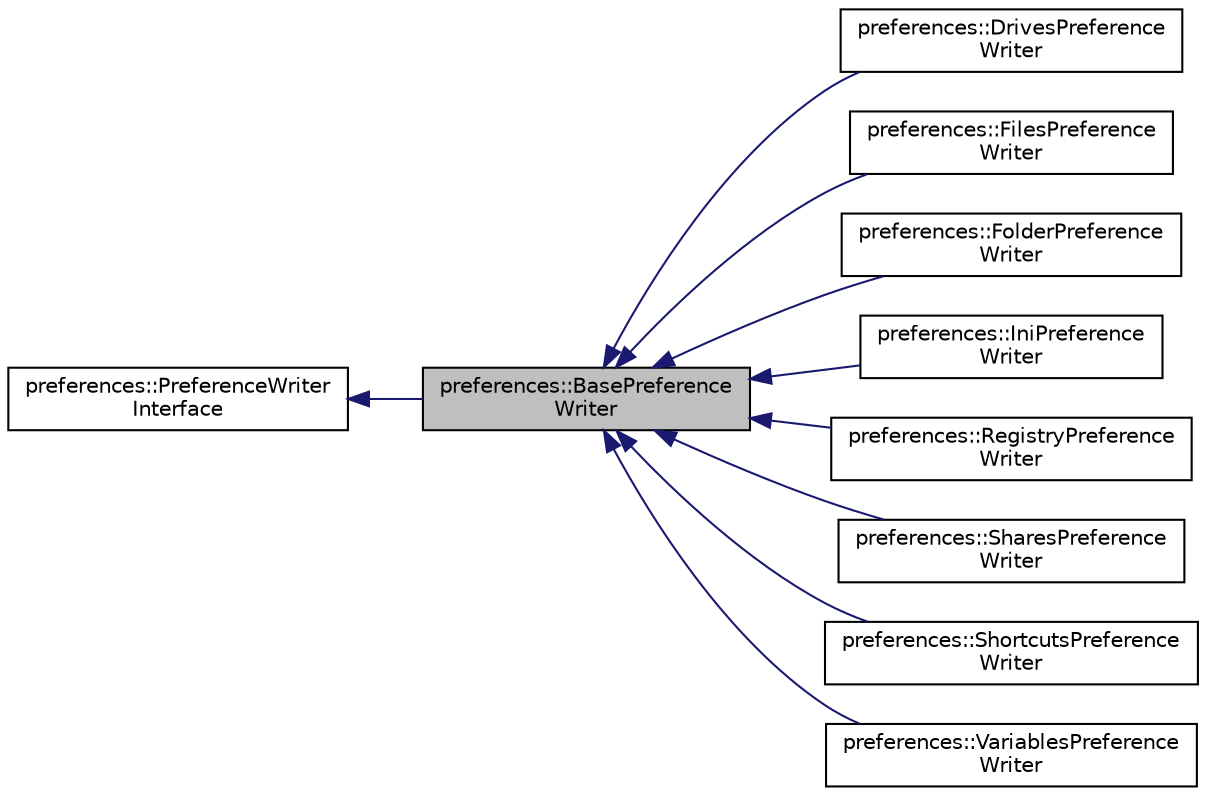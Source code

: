 digraph "preferences::BasePreferenceWriter"
{
 // LATEX_PDF_SIZE
  edge [fontname="Helvetica",fontsize="10",labelfontname="Helvetica",labelfontsize="10"];
  node [fontname="Helvetica",fontsize="10",shape=record];
  rankdir="LR";
  Node1 [label="preferences::BasePreference\lWriter",height=0.2,width=0.4,color="black", fillcolor="grey75", style="filled", fontcolor="black",tooltip=" "];
  Node2 -> Node1 [dir="back",color="midnightblue",fontsize="10",style="solid",fontname="Helvetica"];
  Node2 [label="preferences::PreferenceWriter\lInterface",height=0.2,width=0.4,color="black", fillcolor="white", style="filled",URL="$classpreferences_1_1_preference_writer_interface.html",tooltip=" "];
  Node1 -> Node3 [dir="back",color="midnightblue",fontsize="10",style="solid",fontname="Helvetica"];
  Node3 [label="preferences::DrivesPreference\lWriter",height=0.2,width=0.4,color="black", fillcolor="white", style="filled",URL="$classpreferences_1_1_drives_preference_writer.html",tooltip=" "];
  Node1 -> Node4 [dir="back",color="midnightblue",fontsize="10",style="solid",fontname="Helvetica"];
  Node4 [label="preferences::FilesPreference\lWriter",height=0.2,width=0.4,color="black", fillcolor="white", style="filled",URL="$classpreferences_1_1_files_preference_writer.html",tooltip=" "];
  Node1 -> Node5 [dir="back",color="midnightblue",fontsize="10",style="solid",fontname="Helvetica"];
  Node5 [label="preferences::FolderPreference\lWriter",height=0.2,width=0.4,color="black", fillcolor="white", style="filled",URL="$classpreferences_1_1_folder_preference_writer.html",tooltip=" "];
  Node1 -> Node6 [dir="back",color="midnightblue",fontsize="10",style="solid",fontname="Helvetica"];
  Node6 [label="preferences::IniPreference\lWriter",height=0.2,width=0.4,color="black", fillcolor="white", style="filled",URL="$classpreferences_1_1_ini_preference_writer.html",tooltip=" "];
  Node1 -> Node7 [dir="back",color="midnightblue",fontsize="10",style="solid",fontname="Helvetica"];
  Node7 [label="preferences::RegistryPreference\lWriter",height=0.2,width=0.4,color="black", fillcolor="white", style="filled",URL="$classpreferences_1_1_registry_preference_writer.html",tooltip=" "];
  Node1 -> Node8 [dir="back",color="midnightblue",fontsize="10",style="solid",fontname="Helvetica"];
  Node8 [label="preferences::SharesPreference\lWriter",height=0.2,width=0.4,color="black", fillcolor="white", style="filled",URL="$classpreferences_1_1_shares_preference_writer.html",tooltip=" "];
  Node1 -> Node9 [dir="back",color="midnightblue",fontsize="10",style="solid",fontname="Helvetica"];
  Node9 [label="preferences::ShortcutsPreference\lWriter",height=0.2,width=0.4,color="black", fillcolor="white", style="filled",URL="$classpreferences_1_1_shortcuts_preference_writer.html",tooltip=" "];
  Node1 -> Node10 [dir="back",color="midnightblue",fontsize="10",style="solid",fontname="Helvetica"];
  Node10 [label="preferences::VariablesPreference\lWriter",height=0.2,width=0.4,color="black", fillcolor="white", style="filled",URL="$classpreferences_1_1_variables_preference_writer.html",tooltip=" "];
}
